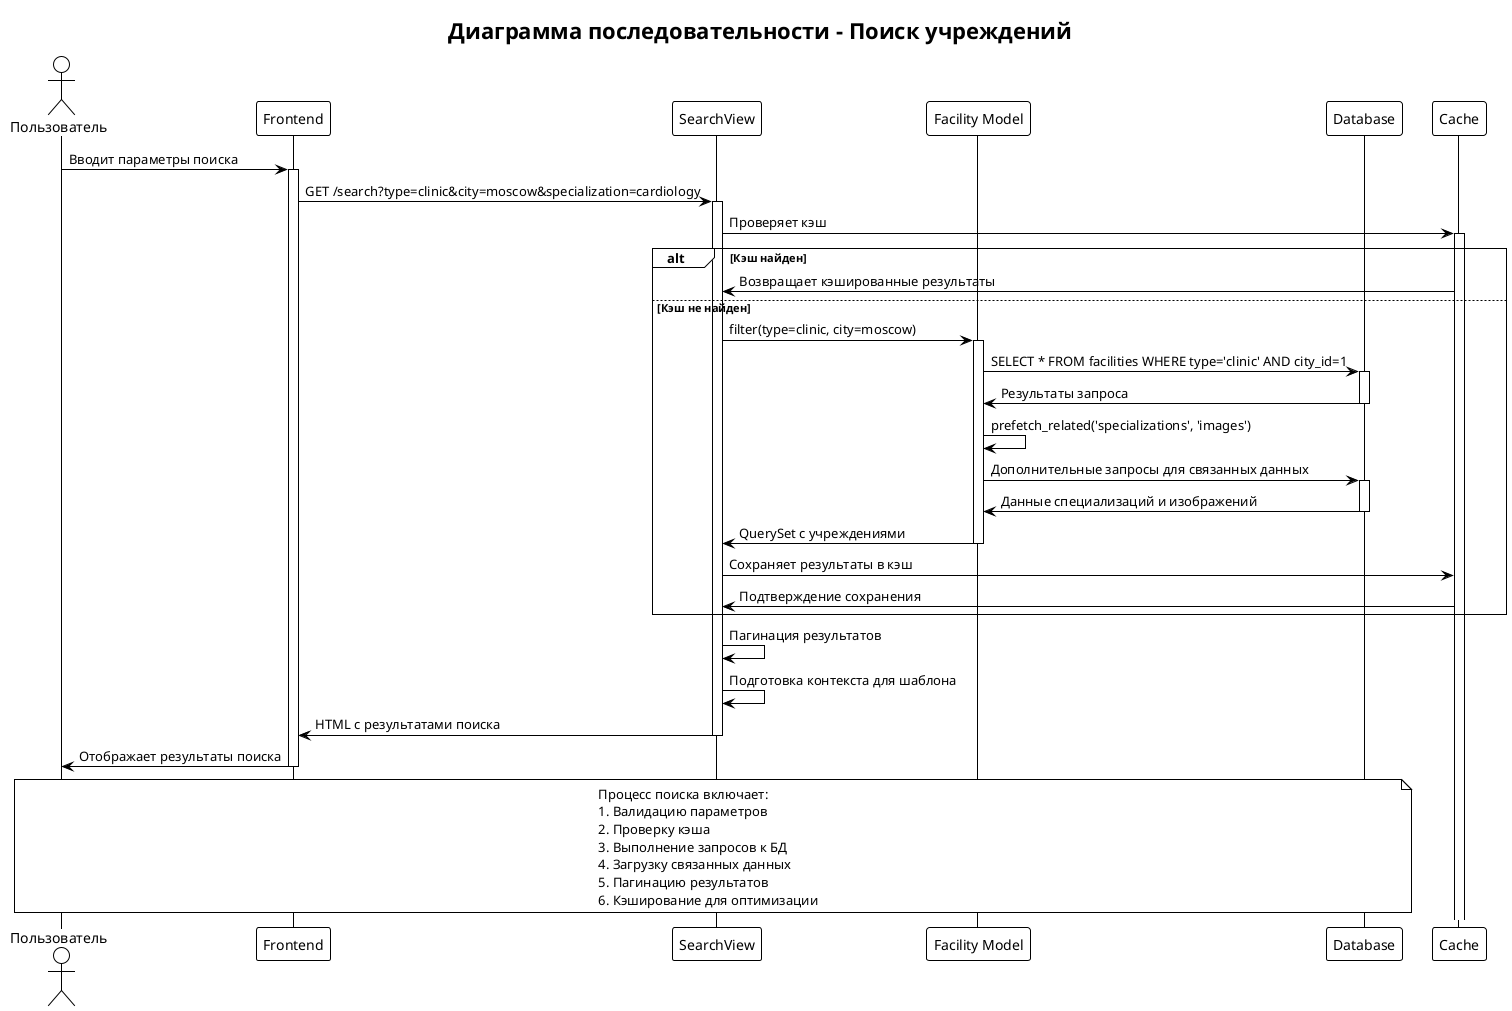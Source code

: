 @startuml
!theme plain

title Диаграмма последовательности - Поиск учреждений

actor "Пользователь" as User
participant "Frontend" as Frontend
participant "SearchView" as SearchView
participant "Facility Model" as FacilityModel
participant "Database" as DB
participant "Cache" as Cache

User -> Frontend : Вводит параметры поиска
activate Frontend

Frontend -> SearchView : GET /search?type=clinic&city=moscow&specialization=cardiology
activate SearchView

SearchView -> Cache : Проверяет кэш
activate Cache

alt Кэш найден
    Cache -> SearchView : Возвращает кэшированные результаты
else Кэш не найден
    SearchView -> FacilityModel : filter(type=clinic, city=moscow)
    activate FacilityModel
    
    FacilityModel -> DB : SELECT * FROM facilities WHERE type='clinic' AND city_id=1
    activate DB
    DB -> FacilityModel : Результаты запроса
    deactivate DB
    
    FacilityModel -> FacilityModel : prefetch_related('specializations', 'images')
    FacilityModel -> DB : Дополнительные запросы для связанных данных
    activate DB
    DB -> FacilityModel : Данные специализаций и изображений
    deactivate DB
    
    FacilityModel -> SearchView : QuerySet с учреждениями
    deactivate FacilityModel
    
    SearchView -> Cache : Сохраняет результаты в кэш
    Cache -> SearchView : Подтверждение сохранения
end

SearchView -> SearchView : Пагинация результатов
SearchView -> SearchView : Подготовка контекста для шаблона

SearchView -> Frontend : HTML с результатами поиска
deactivate SearchView

Frontend -> User : Отображает результаты поиска
deactivate Frontend

note over User, DB
  Процесс поиска включает:
  1. Валидацию параметров
  2. Проверку кэша
  3. Выполнение запросов к БД
  4. Загрузку связанных данных
  5. Пагинацию результатов
  6. Кэширование для оптимизации
end note

@enduml 